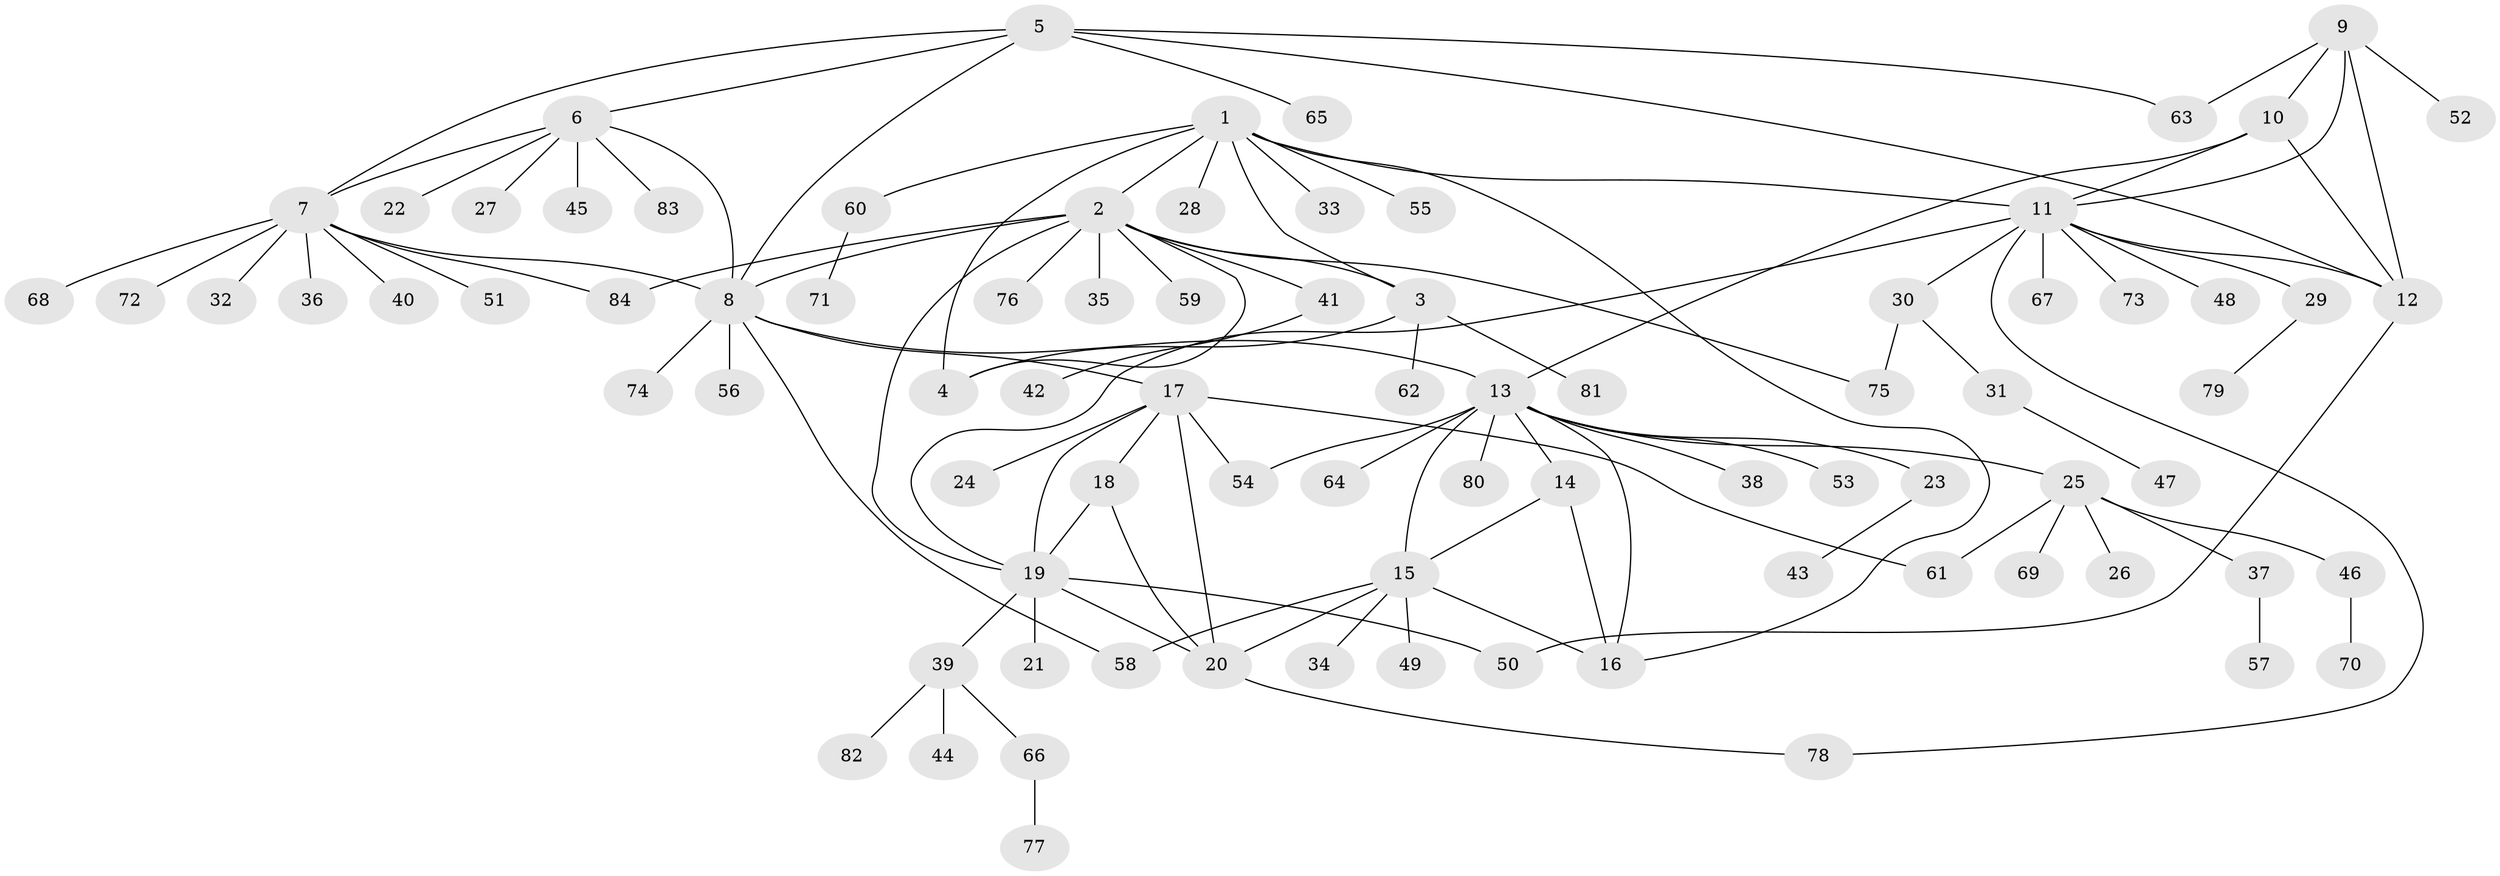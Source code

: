 // Generated by graph-tools (version 1.1) at 2025/37/03/09/25 02:37:17]
// undirected, 84 vertices, 112 edges
graph export_dot {
graph [start="1"]
  node [color=gray90,style=filled];
  1;
  2;
  3;
  4;
  5;
  6;
  7;
  8;
  9;
  10;
  11;
  12;
  13;
  14;
  15;
  16;
  17;
  18;
  19;
  20;
  21;
  22;
  23;
  24;
  25;
  26;
  27;
  28;
  29;
  30;
  31;
  32;
  33;
  34;
  35;
  36;
  37;
  38;
  39;
  40;
  41;
  42;
  43;
  44;
  45;
  46;
  47;
  48;
  49;
  50;
  51;
  52;
  53;
  54;
  55;
  56;
  57;
  58;
  59;
  60;
  61;
  62;
  63;
  64;
  65;
  66;
  67;
  68;
  69;
  70;
  71;
  72;
  73;
  74;
  75;
  76;
  77;
  78;
  79;
  80;
  81;
  82;
  83;
  84;
  1 -- 2;
  1 -- 3;
  1 -- 4;
  1 -- 11;
  1 -- 16;
  1 -- 28;
  1 -- 33;
  1 -- 55;
  1 -- 60;
  2 -- 3;
  2 -- 4;
  2 -- 8;
  2 -- 19;
  2 -- 35;
  2 -- 41;
  2 -- 59;
  2 -- 75;
  2 -- 76;
  2 -- 84;
  3 -- 4;
  3 -- 62;
  3 -- 81;
  5 -- 6;
  5 -- 7;
  5 -- 8;
  5 -- 12;
  5 -- 63;
  5 -- 65;
  6 -- 7;
  6 -- 8;
  6 -- 22;
  6 -- 27;
  6 -- 45;
  6 -- 83;
  7 -- 8;
  7 -- 32;
  7 -- 36;
  7 -- 40;
  7 -- 51;
  7 -- 68;
  7 -- 72;
  7 -- 84;
  8 -- 13;
  8 -- 17;
  8 -- 56;
  8 -- 58;
  8 -- 74;
  9 -- 10;
  9 -- 11;
  9 -- 12;
  9 -- 52;
  9 -- 63;
  10 -- 11;
  10 -- 12;
  10 -- 13;
  11 -- 12;
  11 -- 19;
  11 -- 29;
  11 -- 30;
  11 -- 48;
  11 -- 67;
  11 -- 73;
  11 -- 78;
  12 -- 50;
  13 -- 14;
  13 -- 15;
  13 -- 16;
  13 -- 23;
  13 -- 25;
  13 -- 38;
  13 -- 53;
  13 -- 54;
  13 -- 64;
  13 -- 80;
  14 -- 15;
  14 -- 16;
  15 -- 16;
  15 -- 20;
  15 -- 34;
  15 -- 49;
  15 -- 58;
  17 -- 18;
  17 -- 19;
  17 -- 20;
  17 -- 24;
  17 -- 54;
  17 -- 61;
  18 -- 19;
  18 -- 20;
  19 -- 20;
  19 -- 21;
  19 -- 39;
  19 -- 50;
  20 -- 78;
  23 -- 43;
  25 -- 26;
  25 -- 37;
  25 -- 46;
  25 -- 61;
  25 -- 69;
  29 -- 79;
  30 -- 31;
  30 -- 75;
  31 -- 47;
  37 -- 57;
  39 -- 44;
  39 -- 66;
  39 -- 82;
  41 -- 42;
  46 -- 70;
  60 -- 71;
  66 -- 77;
}
